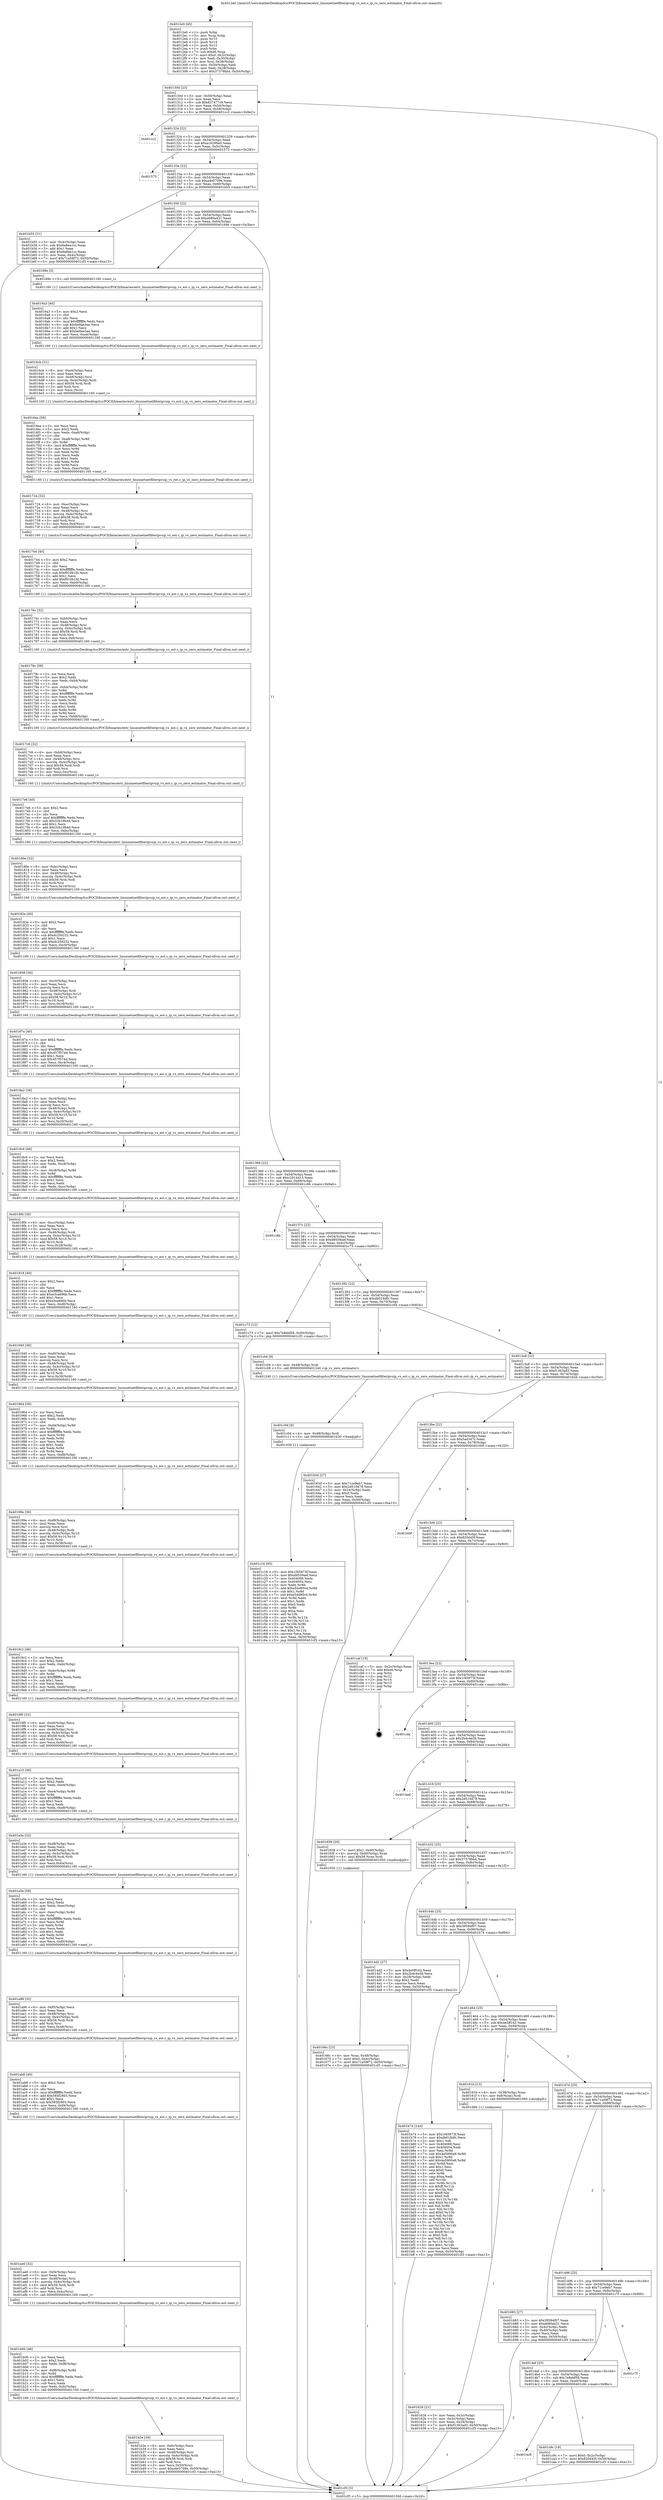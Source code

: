 digraph "0x4012e0" {
  label = "0x4012e0 (/mnt/c/Users/mathe/Desktop/tcc/POCII/binaries/extr_linuxnetnetfilteripvsip_vs_est.c_ip_vs_zero_estimator_Final-ollvm.out::main(0))"
  labelloc = "t"
  node[shape=record]

  Entry [label="",width=0.3,height=0.3,shape=circle,fillcolor=black,style=filled]
  "0x40130d" [label="{
     0x40130d [23]\l
     | [instrs]\l
     &nbsp;&nbsp;0x40130d \<+3\>: mov -0x50(%rbp),%eax\l
     &nbsp;&nbsp;0x401310 \<+2\>: mov %eax,%ecx\l
     &nbsp;&nbsp;0x401312 \<+6\>: sub $0x827477c9,%ecx\l
     &nbsp;&nbsp;0x401318 \<+3\>: mov %eax,-0x54(%rbp)\l
     &nbsp;&nbsp;0x40131b \<+3\>: mov %ecx,-0x58(%rbp)\l
     &nbsp;&nbsp;0x40131e \<+6\>: je 0000000000401cc2 \<main+0x9e2\>\l
  }"]
  "0x401cc2" [label="{
     0x401cc2\l
  }", style=dashed]
  "0x401324" [label="{
     0x401324 [22]\l
     | [instrs]\l
     &nbsp;&nbsp;0x401324 \<+5\>: jmp 0000000000401329 \<main+0x49\>\l
     &nbsp;&nbsp;0x401329 \<+3\>: mov -0x54(%rbp),%eax\l
     &nbsp;&nbsp;0x40132c \<+5\>: sub $0xa16299a0,%eax\l
     &nbsp;&nbsp;0x401331 \<+3\>: mov %eax,-0x5c(%rbp)\l
     &nbsp;&nbsp;0x401334 \<+6\>: je 0000000000401573 \<main+0x293\>\l
  }"]
  Exit [label="",width=0.3,height=0.3,shape=circle,fillcolor=black,style=filled,peripheries=2]
  "0x401573" [label="{
     0x401573\l
  }", style=dashed]
  "0x40133a" [label="{
     0x40133a [22]\l
     | [instrs]\l
     &nbsp;&nbsp;0x40133a \<+5\>: jmp 000000000040133f \<main+0x5f\>\l
     &nbsp;&nbsp;0x40133f \<+3\>: mov -0x54(%rbp),%eax\l
     &nbsp;&nbsp;0x401342 \<+5\>: sub $0xa4e5709e,%eax\l
     &nbsp;&nbsp;0x401347 \<+3\>: mov %eax,-0x60(%rbp)\l
     &nbsp;&nbsp;0x40134a \<+6\>: je 0000000000401b55 \<main+0x875\>\l
  }"]
  "0x4014c8" [label="{
     0x4014c8\l
  }", style=dashed]
  "0x401b55" [label="{
     0x401b55 [31]\l
     | [instrs]\l
     &nbsp;&nbsp;0x401b55 \<+3\>: mov -0x4c(%rbp),%eax\l
     &nbsp;&nbsp;0x401b58 \<+5\>: sub $0x6a8ea1cc,%eax\l
     &nbsp;&nbsp;0x401b5d \<+3\>: add $0x1,%eax\l
     &nbsp;&nbsp;0x401b60 \<+5\>: add $0x6a8ea1cc,%eax\l
     &nbsp;&nbsp;0x401b65 \<+3\>: mov %eax,-0x4c(%rbp)\l
     &nbsp;&nbsp;0x401b68 \<+7\>: movl $0x71a59f72,-0x50(%rbp)\l
     &nbsp;&nbsp;0x401b6f \<+5\>: jmp 0000000000401cf3 \<main+0xa13\>\l
  }"]
  "0x401350" [label="{
     0x401350 [22]\l
     | [instrs]\l
     &nbsp;&nbsp;0x401350 \<+5\>: jmp 0000000000401355 \<main+0x75\>\l
     &nbsp;&nbsp;0x401355 \<+3\>: mov -0x54(%rbp),%eax\l
     &nbsp;&nbsp;0x401358 \<+5\>: sub $0xa680a431,%eax\l
     &nbsp;&nbsp;0x40135d \<+3\>: mov %eax,-0x64(%rbp)\l
     &nbsp;&nbsp;0x401360 \<+6\>: je 000000000040169e \<main+0x3be\>\l
  }"]
  "0x401c9c" [label="{
     0x401c9c [19]\l
     | [instrs]\l
     &nbsp;&nbsp;0x401c9c \<+7\>: movl $0x0,-0x2c(%rbp)\l
     &nbsp;&nbsp;0x401ca3 \<+7\>: movl $0x820d45f,-0x50(%rbp)\l
     &nbsp;&nbsp;0x401caa \<+5\>: jmp 0000000000401cf3 \<main+0xa13\>\l
  }"]
  "0x40169e" [label="{
     0x40169e [5]\l
     | [instrs]\l
     &nbsp;&nbsp;0x40169e \<+5\>: call 0000000000401160 \<next_i\>\l
     | [calls]\l
     &nbsp;&nbsp;0x401160 \{1\} (/mnt/c/Users/mathe/Desktop/tcc/POCII/binaries/extr_linuxnetnetfilteripvsip_vs_est.c_ip_vs_zero_estimator_Final-ollvm.out::next_i)\l
  }"]
  "0x401366" [label="{
     0x401366 [22]\l
     | [instrs]\l
     &nbsp;&nbsp;0x401366 \<+5\>: jmp 000000000040136b \<main+0x8b\>\l
     &nbsp;&nbsp;0x40136b \<+3\>: mov -0x54(%rbp),%eax\l
     &nbsp;&nbsp;0x40136e \<+5\>: sub $0xc2014413,%eax\l
     &nbsp;&nbsp;0x401373 \<+3\>: mov %eax,-0x68(%rbp)\l
     &nbsp;&nbsp;0x401376 \<+6\>: je 0000000000401c8b \<main+0x9ab\>\l
  }"]
  "0x4014af" [label="{
     0x4014af [25]\l
     | [instrs]\l
     &nbsp;&nbsp;0x4014af \<+5\>: jmp 00000000004014b4 \<main+0x1d4\>\l
     &nbsp;&nbsp;0x4014b4 \<+3\>: mov -0x54(%rbp),%eax\l
     &nbsp;&nbsp;0x4014b7 \<+5\>: sub $0x7e8ebf58,%eax\l
     &nbsp;&nbsp;0x4014bc \<+6\>: mov %eax,-0xa0(%rbp)\l
     &nbsp;&nbsp;0x4014c2 \<+6\>: je 0000000000401c9c \<main+0x9bc\>\l
  }"]
  "0x401c8b" [label="{
     0x401c8b\l
  }", style=dashed]
  "0x40137c" [label="{
     0x40137c [22]\l
     | [instrs]\l
     &nbsp;&nbsp;0x40137c \<+5\>: jmp 0000000000401381 \<main+0xa1\>\l
     &nbsp;&nbsp;0x401381 \<+3\>: mov -0x54(%rbp),%eax\l
     &nbsp;&nbsp;0x401384 \<+5\>: sub $0xd9559aef,%eax\l
     &nbsp;&nbsp;0x401389 \<+3\>: mov %eax,-0x6c(%rbp)\l
     &nbsp;&nbsp;0x40138c \<+6\>: je 0000000000401c73 \<main+0x993\>\l
  }"]
  "0x401c7f" [label="{
     0x401c7f\l
  }", style=dashed]
  "0x401c73" [label="{
     0x401c73 [12]\l
     | [instrs]\l
     &nbsp;&nbsp;0x401c73 \<+7\>: movl $0x7e8ebf58,-0x50(%rbp)\l
     &nbsp;&nbsp;0x401c7a \<+5\>: jmp 0000000000401cf3 \<main+0xa13\>\l
  }"]
  "0x401392" [label="{
     0x401392 [22]\l
     | [instrs]\l
     &nbsp;&nbsp;0x401392 \<+5\>: jmp 0000000000401397 \<main+0xb7\>\l
     &nbsp;&nbsp;0x401397 \<+3\>: mov -0x54(%rbp),%eax\l
     &nbsp;&nbsp;0x40139a \<+5\>: sub $0xdb018dfc,%eax\l
     &nbsp;&nbsp;0x40139f \<+3\>: mov %eax,-0x70(%rbp)\l
     &nbsp;&nbsp;0x4013a2 \<+6\>: je 0000000000401c04 \<main+0x924\>\l
  }"]
  "0x401c16" [label="{
     0x401c16 [93]\l
     | [instrs]\l
     &nbsp;&nbsp;0x401c16 \<+5\>: mov $0x1f45973f,%eax\l
     &nbsp;&nbsp;0x401c1b \<+5\>: mov $0xd9559aef,%ecx\l
     &nbsp;&nbsp;0x401c20 \<+7\>: mov 0x404068,%edx\l
     &nbsp;&nbsp;0x401c27 \<+7\>: mov 0x404054,%esi\l
     &nbsp;&nbsp;0x401c2e \<+3\>: mov %edx,%r8d\l
     &nbsp;&nbsp;0x401c31 \<+7\>: add $0xe54d90cd,%r8d\l
     &nbsp;&nbsp;0x401c38 \<+4\>: sub $0x1,%r8d\l
     &nbsp;&nbsp;0x401c3c \<+7\>: sub $0xe54d90cd,%r8d\l
     &nbsp;&nbsp;0x401c43 \<+4\>: imul %r8d,%edx\l
     &nbsp;&nbsp;0x401c47 \<+3\>: and $0x1,%edx\l
     &nbsp;&nbsp;0x401c4a \<+3\>: cmp $0x0,%edx\l
     &nbsp;&nbsp;0x401c4d \<+4\>: sete %r9b\l
     &nbsp;&nbsp;0x401c51 \<+3\>: cmp $0xa,%esi\l
     &nbsp;&nbsp;0x401c54 \<+4\>: setl %r10b\l
     &nbsp;&nbsp;0x401c58 \<+3\>: mov %r9b,%r11b\l
     &nbsp;&nbsp;0x401c5b \<+3\>: and %r10b,%r11b\l
     &nbsp;&nbsp;0x401c5e \<+3\>: xor %r10b,%r9b\l
     &nbsp;&nbsp;0x401c61 \<+3\>: or %r9b,%r11b\l
     &nbsp;&nbsp;0x401c64 \<+4\>: test $0x1,%r11b\l
     &nbsp;&nbsp;0x401c68 \<+3\>: cmovne %ecx,%eax\l
     &nbsp;&nbsp;0x401c6b \<+3\>: mov %eax,-0x50(%rbp)\l
     &nbsp;&nbsp;0x401c6e \<+5\>: jmp 0000000000401cf3 \<main+0xa13\>\l
  }"]
  "0x401c04" [label="{
     0x401c04 [9]\l
     | [instrs]\l
     &nbsp;&nbsp;0x401c04 \<+4\>: mov -0x48(%rbp),%rdi\l
     &nbsp;&nbsp;0x401c08 \<+5\>: call 0000000000401240 \<ip_vs_zero_estimator\>\l
     | [calls]\l
     &nbsp;&nbsp;0x401240 \{1\} (/mnt/c/Users/mathe/Desktop/tcc/POCII/binaries/extr_linuxnetnetfilteripvsip_vs_est.c_ip_vs_zero_estimator_Final-ollvm.out::ip_vs_zero_estimator)\l
  }"]
  "0x4013a8" [label="{
     0x4013a8 [22]\l
     | [instrs]\l
     &nbsp;&nbsp;0x4013a8 \<+5\>: jmp 00000000004013ad \<main+0xcd\>\l
     &nbsp;&nbsp;0x4013ad \<+3\>: mov -0x54(%rbp),%eax\l
     &nbsp;&nbsp;0x4013b0 \<+5\>: sub $0xf1363ad3,%eax\l
     &nbsp;&nbsp;0x4013b5 \<+3\>: mov %eax,-0x74(%rbp)\l
     &nbsp;&nbsp;0x4013b8 \<+6\>: je 000000000040163d \<main+0x35d\>\l
  }"]
  "0x401c0d" [label="{
     0x401c0d [9]\l
     | [instrs]\l
     &nbsp;&nbsp;0x401c0d \<+4\>: mov -0x48(%rbp),%rdi\l
     &nbsp;&nbsp;0x401c11 \<+5\>: call 0000000000401030 \<free@plt\>\l
     | [calls]\l
     &nbsp;&nbsp;0x401030 \{1\} (unknown)\l
  }"]
  "0x40163d" [label="{
     0x40163d [27]\l
     | [instrs]\l
     &nbsp;&nbsp;0x40163d \<+5\>: mov $0x71ce9eb7,%eax\l
     &nbsp;&nbsp;0x401642 \<+5\>: mov $0x2d510d78,%ecx\l
     &nbsp;&nbsp;0x401647 \<+3\>: mov -0x24(%rbp),%edx\l
     &nbsp;&nbsp;0x40164a \<+3\>: cmp $0x0,%edx\l
     &nbsp;&nbsp;0x40164d \<+3\>: cmove %ecx,%eax\l
     &nbsp;&nbsp;0x401650 \<+3\>: mov %eax,-0x50(%rbp)\l
     &nbsp;&nbsp;0x401653 \<+5\>: jmp 0000000000401cf3 \<main+0xa13\>\l
  }"]
  "0x4013be" [label="{
     0x4013be [22]\l
     | [instrs]\l
     &nbsp;&nbsp;0x4013be \<+5\>: jmp 00000000004013c3 \<main+0xe3\>\l
     &nbsp;&nbsp;0x4013c3 \<+3\>: mov -0x54(%rbp),%eax\l
     &nbsp;&nbsp;0x4013c6 \<+5\>: sub $0x5ad347c,%eax\l
     &nbsp;&nbsp;0x4013cb \<+3\>: mov %eax,-0x78(%rbp)\l
     &nbsp;&nbsp;0x4013ce \<+6\>: je 000000000040160f \<main+0x32f\>\l
  }"]
  "0x401b2e" [label="{
     0x401b2e [39]\l
     | [instrs]\l
     &nbsp;&nbsp;0x401b2e \<+6\>: mov -0xfc(%rbp),%ecx\l
     &nbsp;&nbsp;0x401b34 \<+3\>: imul %eax,%ecx\l
     &nbsp;&nbsp;0x401b37 \<+4\>: mov -0x48(%rbp),%rsi\l
     &nbsp;&nbsp;0x401b3b \<+4\>: movslq -0x4c(%rbp),%rdi\l
     &nbsp;&nbsp;0x401b3f \<+4\>: imul $0x58,%rdi,%rdi\l
     &nbsp;&nbsp;0x401b43 \<+3\>: add %rdi,%rsi\l
     &nbsp;&nbsp;0x401b46 \<+3\>: mov %ecx,0x50(%rsi)\l
     &nbsp;&nbsp;0x401b49 \<+7\>: movl $0xa4e5709e,-0x50(%rbp)\l
     &nbsp;&nbsp;0x401b50 \<+5\>: jmp 0000000000401cf3 \<main+0xa13\>\l
  }"]
  "0x40160f" [label="{
     0x40160f\l
  }", style=dashed]
  "0x4013d4" [label="{
     0x4013d4 [22]\l
     | [instrs]\l
     &nbsp;&nbsp;0x4013d4 \<+5\>: jmp 00000000004013d9 \<main+0xf9\>\l
     &nbsp;&nbsp;0x4013d9 \<+3\>: mov -0x54(%rbp),%eax\l
     &nbsp;&nbsp;0x4013dc \<+5\>: sub $0x820d45f,%eax\l
     &nbsp;&nbsp;0x4013e1 \<+3\>: mov %eax,-0x7c(%rbp)\l
     &nbsp;&nbsp;0x4013e4 \<+6\>: je 0000000000401caf \<main+0x9cf\>\l
  }"]
  "0x401b00" [label="{
     0x401b00 [46]\l
     | [instrs]\l
     &nbsp;&nbsp;0x401b00 \<+2\>: xor %ecx,%ecx\l
     &nbsp;&nbsp;0x401b02 \<+5\>: mov $0x2,%edx\l
     &nbsp;&nbsp;0x401b07 \<+6\>: mov %edx,-0xf8(%rbp)\l
     &nbsp;&nbsp;0x401b0d \<+1\>: cltd\l
     &nbsp;&nbsp;0x401b0e \<+7\>: mov -0xf8(%rbp),%r8d\l
     &nbsp;&nbsp;0x401b15 \<+3\>: idiv %r8d\l
     &nbsp;&nbsp;0x401b18 \<+6\>: imul $0xfffffffe,%edx,%edx\l
     &nbsp;&nbsp;0x401b1e \<+3\>: sub $0x1,%ecx\l
     &nbsp;&nbsp;0x401b21 \<+2\>: sub %ecx,%edx\l
     &nbsp;&nbsp;0x401b23 \<+6\>: mov %edx,-0xfc(%rbp)\l
     &nbsp;&nbsp;0x401b29 \<+5\>: call 0000000000401160 \<next_i\>\l
     | [calls]\l
     &nbsp;&nbsp;0x401160 \{1\} (/mnt/c/Users/mathe/Desktop/tcc/POCII/binaries/extr_linuxnetnetfilteripvsip_vs_est.c_ip_vs_zero_estimator_Final-ollvm.out::next_i)\l
  }"]
  "0x401caf" [label="{
     0x401caf [19]\l
     | [instrs]\l
     &nbsp;&nbsp;0x401caf \<+3\>: mov -0x2c(%rbp),%eax\l
     &nbsp;&nbsp;0x401cb2 \<+7\>: add $0xe0,%rsp\l
     &nbsp;&nbsp;0x401cb9 \<+1\>: pop %rbx\l
     &nbsp;&nbsp;0x401cba \<+2\>: pop %r12\l
     &nbsp;&nbsp;0x401cbc \<+2\>: pop %r14\l
     &nbsp;&nbsp;0x401cbe \<+2\>: pop %r15\l
     &nbsp;&nbsp;0x401cc0 \<+1\>: pop %rbp\l
     &nbsp;&nbsp;0x401cc1 \<+1\>: ret\l
  }"]
  "0x4013ea" [label="{
     0x4013ea [22]\l
     | [instrs]\l
     &nbsp;&nbsp;0x4013ea \<+5\>: jmp 00000000004013ef \<main+0x10f\>\l
     &nbsp;&nbsp;0x4013ef \<+3\>: mov -0x54(%rbp),%eax\l
     &nbsp;&nbsp;0x4013f2 \<+5\>: sub $0x1f45973f,%eax\l
     &nbsp;&nbsp;0x4013f7 \<+3\>: mov %eax,-0x80(%rbp)\l
     &nbsp;&nbsp;0x4013fa \<+6\>: je 0000000000401cda \<main+0x9fa\>\l
  }"]
  "0x401ae0" [label="{
     0x401ae0 [32]\l
     | [instrs]\l
     &nbsp;&nbsp;0x401ae0 \<+6\>: mov -0xf4(%rbp),%ecx\l
     &nbsp;&nbsp;0x401ae6 \<+3\>: imul %eax,%ecx\l
     &nbsp;&nbsp;0x401ae9 \<+4\>: mov -0x48(%rbp),%rsi\l
     &nbsp;&nbsp;0x401aed \<+4\>: movslq -0x4c(%rbp),%rdi\l
     &nbsp;&nbsp;0x401af1 \<+4\>: imul $0x58,%rdi,%rdi\l
     &nbsp;&nbsp;0x401af5 \<+3\>: add %rdi,%rsi\l
     &nbsp;&nbsp;0x401af8 \<+3\>: mov %ecx,0x4c(%rsi)\l
     &nbsp;&nbsp;0x401afb \<+5\>: call 0000000000401160 \<next_i\>\l
     | [calls]\l
     &nbsp;&nbsp;0x401160 \{1\} (/mnt/c/Users/mathe/Desktop/tcc/POCII/binaries/extr_linuxnetnetfilteripvsip_vs_est.c_ip_vs_zero_estimator_Final-ollvm.out::next_i)\l
  }"]
  "0x401cda" [label="{
     0x401cda\l
  }", style=dashed]
  "0x401400" [label="{
     0x401400 [25]\l
     | [instrs]\l
     &nbsp;&nbsp;0x401400 \<+5\>: jmp 0000000000401405 \<main+0x125\>\l
     &nbsp;&nbsp;0x401405 \<+3\>: mov -0x54(%rbp),%eax\l
     &nbsp;&nbsp;0x401408 \<+5\>: sub $0x2b4c4e3b,%eax\l
     &nbsp;&nbsp;0x40140d \<+6\>: mov %eax,-0x84(%rbp)\l
     &nbsp;&nbsp;0x401413 \<+6\>: je 00000000004014ed \<main+0x20d\>\l
  }"]
  "0x401ab8" [label="{
     0x401ab8 [40]\l
     | [instrs]\l
     &nbsp;&nbsp;0x401ab8 \<+5\>: mov $0x2,%ecx\l
     &nbsp;&nbsp;0x401abd \<+1\>: cltd\l
     &nbsp;&nbsp;0x401abe \<+2\>: idiv %ecx\l
     &nbsp;&nbsp;0x401ac0 \<+6\>: imul $0xfffffffe,%edx,%ecx\l
     &nbsp;&nbsp;0x401ac6 \<+6\>: add $0x585f2803,%ecx\l
     &nbsp;&nbsp;0x401acc \<+3\>: add $0x1,%ecx\l
     &nbsp;&nbsp;0x401acf \<+6\>: sub $0x585f2803,%ecx\l
     &nbsp;&nbsp;0x401ad5 \<+6\>: mov %ecx,-0xf4(%rbp)\l
     &nbsp;&nbsp;0x401adb \<+5\>: call 0000000000401160 \<next_i\>\l
     | [calls]\l
     &nbsp;&nbsp;0x401160 \{1\} (/mnt/c/Users/mathe/Desktop/tcc/POCII/binaries/extr_linuxnetnetfilteripvsip_vs_est.c_ip_vs_zero_estimator_Final-ollvm.out::next_i)\l
  }"]
  "0x4014ed" [label="{
     0x4014ed\l
  }", style=dashed]
  "0x401419" [label="{
     0x401419 [25]\l
     | [instrs]\l
     &nbsp;&nbsp;0x401419 \<+5\>: jmp 000000000040141e \<main+0x13e\>\l
     &nbsp;&nbsp;0x40141e \<+3\>: mov -0x54(%rbp),%eax\l
     &nbsp;&nbsp;0x401421 \<+5\>: sub $0x2d510d78,%eax\l
     &nbsp;&nbsp;0x401426 \<+6\>: mov %eax,-0x88(%rbp)\l
     &nbsp;&nbsp;0x40142c \<+6\>: je 0000000000401658 \<main+0x378\>\l
  }"]
  "0x401a98" [label="{
     0x401a98 [32]\l
     | [instrs]\l
     &nbsp;&nbsp;0x401a98 \<+6\>: mov -0xf0(%rbp),%ecx\l
     &nbsp;&nbsp;0x401a9e \<+3\>: imul %eax,%ecx\l
     &nbsp;&nbsp;0x401aa1 \<+4\>: mov -0x48(%rbp),%rsi\l
     &nbsp;&nbsp;0x401aa5 \<+4\>: movslq -0x4c(%rbp),%rdi\l
     &nbsp;&nbsp;0x401aa9 \<+4\>: imul $0x58,%rdi,%rdi\l
     &nbsp;&nbsp;0x401aad \<+3\>: add %rdi,%rsi\l
     &nbsp;&nbsp;0x401ab0 \<+3\>: mov %ecx,0x48(%rsi)\l
     &nbsp;&nbsp;0x401ab3 \<+5\>: call 0000000000401160 \<next_i\>\l
     | [calls]\l
     &nbsp;&nbsp;0x401160 \{1\} (/mnt/c/Users/mathe/Desktop/tcc/POCII/binaries/extr_linuxnetnetfilteripvsip_vs_est.c_ip_vs_zero_estimator_Final-ollvm.out::next_i)\l
  }"]
  "0x401658" [label="{
     0x401658 [20]\l
     | [instrs]\l
     &nbsp;&nbsp;0x401658 \<+7\>: movl $0x1,-0x40(%rbp)\l
     &nbsp;&nbsp;0x40165f \<+4\>: movslq -0x40(%rbp),%rax\l
     &nbsp;&nbsp;0x401663 \<+4\>: imul $0x58,%rax,%rdi\l
     &nbsp;&nbsp;0x401667 \<+5\>: call 0000000000401050 \<malloc@plt\>\l
     | [calls]\l
     &nbsp;&nbsp;0x401050 \{1\} (unknown)\l
  }"]
  "0x401432" [label="{
     0x401432 [25]\l
     | [instrs]\l
     &nbsp;&nbsp;0x401432 \<+5\>: jmp 0000000000401437 \<main+0x157\>\l
     &nbsp;&nbsp;0x401437 \<+3\>: mov -0x54(%rbp),%eax\l
     &nbsp;&nbsp;0x40143a \<+5\>: sub $0x37379bb4,%eax\l
     &nbsp;&nbsp;0x40143f \<+6\>: mov %eax,-0x8c(%rbp)\l
     &nbsp;&nbsp;0x401445 \<+6\>: je 00000000004014d2 \<main+0x1f2\>\l
  }"]
  "0x401a5e" [label="{
     0x401a5e [58]\l
     | [instrs]\l
     &nbsp;&nbsp;0x401a5e \<+2\>: xor %ecx,%ecx\l
     &nbsp;&nbsp;0x401a60 \<+5\>: mov $0x2,%edx\l
     &nbsp;&nbsp;0x401a65 \<+6\>: mov %edx,-0xec(%rbp)\l
     &nbsp;&nbsp;0x401a6b \<+1\>: cltd\l
     &nbsp;&nbsp;0x401a6c \<+7\>: mov -0xec(%rbp),%r8d\l
     &nbsp;&nbsp;0x401a73 \<+3\>: idiv %r8d\l
     &nbsp;&nbsp;0x401a76 \<+6\>: imul $0xfffffffe,%edx,%edx\l
     &nbsp;&nbsp;0x401a7c \<+3\>: mov %ecx,%r9d\l
     &nbsp;&nbsp;0x401a7f \<+3\>: sub %edx,%r9d\l
     &nbsp;&nbsp;0x401a82 \<+2\>: mov %ecx,%edx\l
     &nbsp;&nbsp;0x401a84 \<+3\>: sub $0x1,%edx\l
     &nbsp;&nbsp;0x401a87 \<+3\>: add %edx,%r9d\l
     &nbsp;&nbsp;0x401a8a \<+3\>: sub %r9d,%ecx\l
     &nbsp;&nbsp;0x401a8d \<+6\>: mov %ecx,-0xf0(%rbp)\l
     &nbsp;&nbsp;0x401a93 \<+5\>: call 0000000000401160 \<next_i\>\l
     | [calls]\l
     &nbsp;&nbsp;0x401160 \{1\} (/mnt/c/Users/mathe/Desktop/tcc/POCII/binaries/extr_linuxnetnetfilteripvsip_vs_est.c_ip_vs_zero_estimator_Final-ollvm.out::next_i)\l
  }"]
  "0x4014d2" [label="{
     0x4014d2 [27]\l
     | [instrs]\l
     &nbsp;&nbsp;0x4014d2 \<+5\>: mov $0x4e5ff162,%eax\l
     &nbsp;&nbsp;0x4014d7 \<+5\>: mov $0x2b4c4e3b,%ecx\l
     &nbsp;&nbsp;0x4014dc \<+3\>: mov -0x28(%rbp),%edx\l
     &nbsp;&nbsp;0x4014df \<+3\>: cmp $0x2,%edx\l
     &nbsp;&nbsp;0x4014e2 \<+3\>: cmovne %ecx,%eax\l
     &nbsp;&nbsp;0x4014e5 \<+3\>: mov %eax,-0x50(%rbp)\l
     &nbsp;&nbsp;0x4014e8 \<+5\>: jmp 0000000000401cf3 \<main+0xa13\>\l
  }"]
  "0x40144b" [label="{
     0x40144b [25]\l
     | [instrs]\l
     &nbsp;&nbsp;0x40144b \<+5\>: jmp 0000000000401450 \<main+0x170\>\l
     &nbsp;&nbsp;0x401450 \<+3\>: mov -0x54(%rbp),%eax\l
     &nbsp;&nbsp;0x401453 \<+5\>: sub $0x39594f07,%eax\l
     &nbsp;&nbsp;0x401458 \<+6\>: mov %eax,-0x90(%rbp)\l
     &nbsp;&nbsp;0x40145e \<+6\>: je 0000000000401b74 \<main+0x894\>\l
  }"]
  "0x401cf3" [label="{
     0x401cf3 [5]\l
     | [instrs]\l
     &nbsp;&nbsp;0x401cf3 \<+5\>: jmp 000000000040130d \<main+0x2d\>\l
  }"]
  "0x4012e0" [label="{
     0x4012e0 [45]\l
     | [instrs]\l
     &nbsp;&nbsp;0x4012e0 \<+1\>: push %rbp\l
     &nbsp;&nbsp;0x4012e1 \<+3\>: mov %rsp,%rbp\l
     &nbsp;&nbsp;0x4012e4 \<+2\>: push %r15\l
     &nbsp;&nbsp;0x4012e6 \<+2\>: push %r14\l
     &nbsp;&nbsp;0x4012e8 \<+2\>: push %r12\l
     &nbsp;&nbsp;0x4012ea \<+1\>: push %rbx\l
     &nbsp;&nbsp;0x4012eb \<+7\>: sub $0xe0,%rsp\l
     &nbsp;&nbsp;0x4012f2 \<+7\>: movl $0x0,-0x2c(%rbp)\l
     &nbsp;&nbsp;0x4012f9 \<+3\>: mov %edi,-0x30(%rbp)\l
     &nbsp;&nbsp;0x4012fc \<+4\>: mov %rsi,-0x38(%rbp)\l
     &nbsp;&nbsp;0x401300 \<+3\>: mov -0x30(%rbp),%edi\l
     &nbsp;&nbsp;0x401303 \<+3\>: mov %edi,-0x28(%rbp)\l
     &nbsp;&nbsp;0x401306 \<+7\>: movl $0x37379bb4,-0x50(%rbp)\l
  }"]
  "0x401a3e" [label="{
     0x401a3e [32]\l
     | [instrs]\l
     &nbsp;&nbsp;0x401a3e \<+6\>: mov -0xe8(%rbp),%ecx\l
     &nbsp;&nbsp;0x401a44 \<+3\>: imul %eax,%ecx\l
     &nbsp;&nbsp;0x401a47 \<+4\>: mov -0x48(%rbp),%rsi\l
     &nbsp;&nbsp;0x401a4b \<+4\>: movslq -0x4c(%rbp),%rdi\l
     &nbsp;&nbsp;0x401a4f \<+4\>: imul $0x58,%rdi,%rdi\l
     &nbsp;&nbsp;0x401a53 \<+3\>: add %rdi,%rsi\l
     &nbsp;&nbsp;0x401a56 \<+3\>: mov %ecx,0x44(%rsi)\l
     &nbsp;&nbsp;0x401a59 \<+5\>: call 0000000000401160 \<next_i\>\l
     | [calls]\l
     &nbsp;&nbsp;0x401160 \{1\} (/mnt/c/Users/mathe/Desktop/tcc/POCII/binaries/extr_linuxnetnetfilteripvsip_vs_est.c_ip_vs_zero_estimator_Final-ollvm.out::next_i)\l
  }"]
  "0x401b74" [label="{
     0x401b74 [144]\l
     | [instrs]\l
     &nbsp;&nbsp;0x401b74 \<+5\>: mov $0x1f45973f,%eax\l
     &nbsp;&nbsp;0x401b79 \<+5\>: mov $0xdb018dfc,%ecx\l
     &nbsp;&nbsp;0x401b7e \<+2\>: mov $0x1,%dl\l
     &nbsp;&nbsp;0x401b80 \<+7\>: mov 0x404068,%esi\l
     &nbsp;&nbsp;0x401b87 \<+7\>: mov 0x404054,%edi\l
     &nbsp;&nbsp;0x401b8e \<+3\>: mov %esi,%r8d\l
     &nbsp;&nbsp;0x401b91 \<+7\>: sub $0x4a5900a9,%r8d\l
     &nbsp;&nbsp;0x401b98 \<+4\>: sub $0x1,%r8d\l
     &nbsp;&nbsp;0x401b9c \<+7\>: add $0x4a5900a9,%r8d\l
     &nbsp;&nbsp;0x401ba3 \<+4\>: imul %r8d,%esi\l
     &nbsp;&nbsp;0x401ba7 \<+3\>: and $0x1,%esi\l
     &nbsp;&nbsp;0x401baa \<+3\>: cmp $0x0,%esi\l
     &nbsp;&nbsp;0x401bad \<+4\>: sete %r9b\l
     &nbsp;&nbsp;0x401bb1 \<+3\>: cmp $0xa,%edi\l
     &nbsp;&nbsp;0x401bb4 \<+4\>: setl %r10b\l
     &nbsp;&nbsp;0x401bb8 \<+3\>: mov %r9b,%r11b\l
     &nbsp;&nbsp;0x401bbb \<+4\>: xor $0xff,%r11b\l
     &nbsp;&nbsp;0x401bbf \<+3\>: mov %r10b,%bl\l
     &nbsp;&nbsp;0x401bc2 \<+3\>: xor $0xff,%bl\l
     &nbsp;&nbsp;0x401bc5 \<+3\>: xor $0x0,%dl\l
     &nbsp;&nbsp;0x401bc8 \<+3\>: mov %r11b,%r14b\l
     &nbsp;&nbsp;0x401bcb \<+4\>: and $0x0,%r14b\l
     &nbsp;&nbsp;0x401bcf \<+3\>: and %dl,%r9b\l
     &nbsp;&nbsp;0x401bd2 \<+3\>: mov %bl,%r15b\l
     &nbsp;&nbsp;0x401bd5 \<+4\>: and $0x0,%r15b\l
     &nbsp;&nbsp;0x401bd9 \<+3\>: and %dl,%r10b\l
     &nbsp;&nbsp;0x401bdc \<+3\>: or %r9b,%r14b\l
     &nbsp;&nbsp;0x401bdf \<+3\>: or %r10b,%r15b\l
     &nbsp;&nbsp;0x401be2 \<+3\>: xor %r15b,%r14b\l
     &nbsp;&nbsp;0x401be5 \<+3\>: or %bl,%r11b\l
     &nbsp;&nbsp;0x401be8 \<+4\>: xor $0xff,%r11b\l
     &nbsp;&nbsp;0x401bec \<+3\>: or $0x0,%dl\l
     &nbsp;&nbsp;0x401bef \<+3\>: and %dl,%r11b\l
     &nbsp;&nbsp;0x401bf2 \<+3\>: or %r11b,%r14b\l
     &nbsp;&nbsp;0x401bf5 \<+4\>: test $0x1,%r14b\l
     &nbsp;&nbsp;0x401bf9 \<+3\>: cmovne %ecx,%eax\l
     &nbsp;&nbsp;0x401bfc \<+3\>: mov %eax,-0x50(%rbp)\l
     &nbsp;&nbsp;0x401bff \<+5\>: jmp 0000000000401cf3 \<main+0xa13\>\l
  }"]
  "0x401464" [label="{
     0x401464 [25]\l
     | [instrs]\l
     &nbsp;&nbsp;0x401464 \<+5\>: jmp 0000000000401469 \<main+0x189\>\l
     &nbsp;&nbsp;0x401469 \<+3\>: mov -0x54(%rbp),%eax\l
     &nbsp;&nbsp;0x40146c \<+5\>: sub $0x4e5ff162,%eax\l
     &nbsp;&nbsp;0x401471 \<+6\>: mov %eax,-0x94(%rbp)\l
     &nbsp;&nbsp;0x401477 \<+6\>: je 000000000040161b \<main+0x33b\>\l
  }"]
  "0x401a10" [label="{
     0x401a10 [46]\l
     | [instrs]\l
     &nbsp;&nbsp;0x401a10 \<+2\>: xor %ecx,%ecx\l
     &nbsp;&nbsp;0x401a12 \<+5\>: mov $0x2,%edx\l
     &nbsp;&nbsp;0x401a17 \<+6\>: mov %edx,-0xe4(%rbp)\l
     &nbsp;&nbsp;0x401a1d \<+1\>: cltd\l
     &nbsp;&nbsp;0x401a1e \<+7\>: mov -0xe4(%rbp),%r8d\l
     &nbsp;&nbsp;0x401a25 \<+3\>: idiv %r8d\l
     &nbsp;&nbsp;0x401a28 \<+6\>: imul $0xfffffffe,%edx,%edx\l
     &nbsp;&nbsp;0x401a2e \<+3\>: sub $0x1,%ecx\l
     &nbsp;&nbsp;0x401a31 \<+2\>: sub %ecx,%edx\l
     &nbsp;&nbsp;0x401a33 \<+6\>: mov %edx,-0xe8(%rbp)\l
     &nbsp;&nbsp;0x401a39 \<+5\>: call 0000000000401160 \<next_i\>\l
     | [calls]\l
     &nbsp;&nbsp;0x401160 \{1\} (/mnt/c/Users/mathe/Desktop/tcc/POCII/binaries/extr_linuxnetnetfilteripvsip_vs_est.c_ip_vs_zero_estimator_Final-ollvm.out::next_i)\l
  }"]
  "0x40161b" [label="{
     0x40161b [13]\l
     | [instrs]\l
     &nbsp;&nbsp;0x40161b \<+4\>: mov -0x38(%rbp),%rax\l
     &nbsp;&nbsp;0x40161f \<+4\>: mov 0x8(%rax),%rdi\l
     &nbsp;&nbsp;0x401623 \<+5\>: call 0000000000401060 \<atoi@plt\>\l
     | [calls]\l
     &nbsp;&nbsp;0x401060 \{1\} (unknown)\l
  }"]
  "0x40147d" [label="{
     0x40147d [25]\l
     | [instrs]\l
     &nbsp;&nbsp;0x40147d \<+5\>: jmp 0000000000401482 \<main+0x1a2\>\l
     &nbsp;&nbsp;0x401482 \<+3\>: mov -0x54(%rbp),%eax\l
     &nbsp;&nbsp;0x401485 \<+5\>: sub $0x71a59f72,%eax\l
     &nbsp;&nbsp;0x40148a \<+6\>: mov %eax,-0x98(%rbp)\l
     &nbsp;&nbsp;0x401490 \<+6\>: je 0000000000401683 \<main+0x3a3\>\l
  }"]
  "0x401628" [label="{
     0x401628 [21]\l
     | [instrs]\l
     &nbsp;&nbsp;0x401628 \<+3\>: mov %eax,-0x3c(%rbp)\l
     &nbsp;&nbsp;0x40162b \<+3\>: mov -0x3c(%rbp),%eax\l
     &nbsp;&nbsp;0x40162e \<+3\>: mov %eax,-0x24(%rbp)\l
     &nbsp;&nbsp;0x401631 \<+7\>: movl $0xf1363ad3,-0x50(%rbp)\l
     &nbsp;&nbsp;0x401638 \<+5\>: jmp 0000000000401cf3 \<main+0xa13\>\l
  }"]
  "0x40166c" [label="{
     0x40166c [23]\l
     | [instrs]\l
     &nbsp;&nbsp;0x40166c \<+4\>: mov %rax,-0x48(%rbp)\l
     &nbsp;&nbsp;0x401670 \<+7\>: movl $0x0,-0x4c(%rbp)\l
     &nbsp;&nbsp;0x401677 \<+7\>: movl $0x71a59f72,-0x50(%rbp)\l
     &nbsp;&nbsp;0x40167e \<+5\>: jmp 0000000000401cf3 \<main+0xa13\>\l
  }"]
  "0x4019f0" [label="{
     0x4019f0 [32]\l
     | [instrs]\l
     &nbsp;&nbsp;0x4019f0 \<+6\>: mov -0xe0(%rbp),%ecx\l
     &nbsp;&nbsp;0x4019f6 \<+3\>: imul %eax,%ecx\l
     &nbsp;&nbsp;0x4019f9 \<+4\>: mov -0x48(%rbp),%rsi\l
     &nbsp;&nbsp;0x4019fd \<+4\>: movslq -0x4c(%rbp),%rdi\l
     &nbsp;&nbsp;0x401a01 \<+4\>: imul $0x58,%rdi,%rdi\l
     &nbsp;&nbsp;0x401a05 \<+3\>: add %rdi,%rsi\l
     &nbsp;&nbsp;0x401a08 \<+3\>: mov %ecx,0x40(%rsi)\l
     &nbsp;&nbsp;0x401a0b \<+5\>: call 0000000000401160 \<next_i\>\l
     | [calls]\l
     &nbsp;&nbsp;0x401160 \{1\} (/mnt/c/Users/mathe/Desktop/tcc/POCII/binaries/extr_linuxnetnetfilteripvsip_vs_est.c_ip_vs_zero_estimator_Final-ollvm.out::next_i)\l
  }"]
  "0x401683" [label="{
     0x401683 [27]\l
     | [instrs]\l
     &nbsp;&nbsp;0x401683 \<+5\>: mov $0x39594f07,%eax\l
     &nbsp;&nbsp;0x401688 \<+5\>: mov $0xa680a431,%ecx\l
     &nbsp;&nbsp;0x40168d \<+3\>: mov -0x4c(%rbp),%edx\l
     &nbsp;&nbsp;0x401690 \<+3\>: cmp -0x40(%rbp),%edx\l
     &nbsp;&nbsp;0x401693 \<+3\>: cmovl %ecx,%eax\l
     &nbsp;&nbsp;0x401696 \<+3\>: mov %eax,-0x50(%rbp)\l
     &nbsp;&nbsp;0x401699 \<+5\>: jmp 0000000000401cf3 \<main+0xa13\>\l
  }"]
  "0x401496" [label="{
     0x401496 [25]\l
     | [instrs]\l
     &nbsp;&nbsp;0x401496 \<+5\>: jmp 000000000040149b \<main+0x1bb\>\l
     &nbsp;&nbsp;0x40149b \<+3\>: mov -0x54(%rbp),%eax\l
     &nbsp;&nbsp;0x40149e \<+5\>: sub $0x71ce9eb7,%eax\l
     &nbsp;&nbsp;0x4014a3 \<+6\>: mov %eax,-0x9c(%rbp)\l
     &nbsp;&nbsp;0x4014a9 \<+6\>: je 0000000000401c7f \<main+0x99f\>\l
  }"]
  "0x4016a3" [label="{
     0x4016a3 [40]\l
     | [instrs]\l
     &nbsp;&nbsp;0x4016a3 \<+5\>: mov $0x2,%ecx\l
     &nbsp;&nbsp;0x4016a8 \<+1\>: cltd\l
     &nbsp;&nbsp;0x4016a9 \<+2\>: idiv %ecx\l
     &nbsp;&nbsp;0x4016ab \<+6\>: imul $0xfffffffe,%edx,%ecx\l
     &nbsp;&nbsp;0x4016b1 \<+6\>: sub $0xbe9ae3ae,%ecx\l
     &nbsp;&nbsp;0x4016b7 \<+3\>: add $0x1,%ecx\l
     &nbsp;&nbsp;0x4016ba \<+6\>: add $0xbe9ae3ae,%ecx\l
     &nbsp;&nbsp;0x4016c0 \<+6\>: mov %ecx,-0xa4(%rbp)\l
     &nbsp;&nbsp;0x4016c6 \<+5\>: call 0000000000401160 \<next_i\>\l
     | [calls]\l
     &nbsp;&nbsp;0x401160 \{1\} (/mnt/c/Users/mathe/Desktop/tcc/POCII/binaries/extr_linuxnetnetfilteripvsip_vs_est.c_ip_vs_zero_estimator_Final-ollvm.out::next_i)\l
  }"]
  "0x4016cb" [label="{
     0x4016cb [31]\l
     | [instrs]\l
     &nbsp;&nbsp;0x4016cb \<+6\>: mov -0xa4(%rbp),%ecx\l
     &nbsp;&nbsp;0x4016d1 \<+3\>: imul %eax,%ecx\l
     &nbsp;&nbsp;0x4016d4 \<+4\>: mov -0x48(%rbp),%rsi\l
     &nbsp;&nbsp;0x4016d8 \<+4\>: movslq -0x4c(%rbp),%rdi\l
     &nbsp;&nbsp;0x4016dc \<+4\>: imul $0x58,%rdi,%rdi\l
     &nbsp;&nbsp;0x4016e0 \<+3\>: add %rdi,%rsi\l
     &nbsp;&nbsp;0x4016e3 \<+2\>: mov %ecx,(%rsi)\l
     &nbsp;&nbsp;0x4016e5 \<+5\>: call 0000000000401160 \<next_i\>\l
     | [calls]\l
     &nbsp;&nbsp;0x401160 \{1\} (/mnt/c/Users/mathe/Desktop/tcc/POCII/binaries/extr_linuxnetnetfilteripvsip_vs_est.c_ip_vs_zero_estimator_Final-ollvm.out::next_i)\l
  }"]
  "0x4016ea" [label="{
     0x4016ea [58]\l
     | [instrs]\l
     &nbsp;&nbsp;0x4016ea \<+2\>: xor %ecx,%ecx\l
     &nbsp;&nbsp;0x4016ec \<+5\>: mov $0x2,%edx\l
     &nbsp;&nbsp;0x4016f1 \<+6\>: mov %edx,-0xa8(%rbp)\l
     &nbsp;&nbsp;0x4016f7 \<+1\>: cltd\l
     &nbsp;&nbsp;0x4016f8 \<+7\>: mov -0xa8(%rbp),%r8d\l
     &nbsp;&nbsp;0x4016ff \<+3\>: idiv %r8d\l
     &nbsp;&nbsp;0x401702 \<+6\>: imul $0xfffffffe,%edx,%edx\l
     &nbsp;&nbsp;0x401708 \<+3\>: mov %ecx,%r9d\l
     &nbsp;&nbsp;0x40170b \<+3\>: sub %edx,%r9d\l
     &nbsp;&nbsp;0x40170e \<+2\>: mov %ecx,%edx\l
     &nbsp;&nbsp;0x401710 \<+3\>: sub $0x1,%edx\l
     &nbsp;&nbsp;0x401713 \<+3\>: add %edx,%r9d\l
     &nbsp;&nbsp;0x401716 \<+3\>: sub %r9d,%ecx\l
     &nbsp;&nbsp;0x401719 \<+6\>: mov %ecx,-0xac(%rbp)\l
     &nbsp;&nbsp;0x40171f \<+5\>: call 0000000000401160 \<next_i\>\l
     | [calls]\l
     &nbsp;&nbsp;0x401160 \{1\} (/mnt/c/Users/mathe/Desktop/tcc/POCII/binaries/extr_linuxnetnetfilteripvsip_vs_est.c_ip_vs_zero_estimator_Final-ollvm.out::next_i)\l
  }"]
  "0x401724" [label="{
     0x401724 [32]\l
     | [instrs]\l
     &nbsp;&nbsp;0x401724 \<+6\>: mov -0xac(%rbp),%ecx\l
     &nbsp;&nbsp;0x40172a \<+3\>: imul %eax,%ecx\l
     &nbsp;&nbsp;0x40172d \<+4\>: mov -0x48(%rbp),%rsi\l
     &nbsp;&nbsp;0x401731 \<+4\>: movslq -0x4c(%rbp),%rdi\l
     &nbsp;&nbsp;0x401735 \<+4\>: imul $0x58,%rdi,%rdi\l
     &nbsp;&nbsp;0x401739 \<+3\>: add %rdi,%rsi\l
     &nbsp;&nbsp;0x40173c \<+3\>: mov %ecx,0x4(%rsi)\l
     &nbsp;&nbsp;0x40173f \<+5\>: call 0000000000401160 \<next_i\>\l
     | [calls]\l
     &nbsp;&nbsp;0x401160 \{1\} (/mnt/c/Users/mathe/Desktop/tcc/POCII/binaries/extr_linuxnetnetfilteripvsip_vs_est.c_ip_vs_zero_estimator_Final-ollvm.out::next_i)\l
  }"]
  "0x401744" [label="{
     0x401744 [40]\l
     | [instrs]\l
     &nbsp;&nbsp;0x401744 \<+5\>: mov $0x2,%ecx\l
     &nbsp;&nbsp;0x401749 \<+1\>: cltd\l
     &nbsp;&nbsp;0x40174a \<+2\>: idiv %ecx\l
     &nbsp;&nbsp;0x40174c \<+6\>: imul $0xfffffffe,%edx,%ecx\l
     &nbsp;&nbsp;0x401752 \<+6\>: sub $0xf910b1fd,%ecx\l
     &nbsp;&nbsp;0x401758 \<+3\>: add $0x1,%ecx\l
     &nbsp;&nbsp;0x40175b \<+6\>: add $0xf910b1fd,%ecx\l
     &nbsp;&nbsp;0x401761 \<+6\>: mov %ecx,-0xb0(%rbp)\l
     &nbsp;&nbsp;0x401767 \<+5\>: call 0000000000401160 \<next_i\>\l
     | [calls]\l
     &nbsp;&nbsp;0x401160 \{1\} (/mnt/c/Users/mathe/Desktop/tcc/POCII/binaries/extr_linuxnetnetfilteripvsip_vs_est.c_ip_vs_zero_estimator_Final-ollvm.out::next_i)\l
  }"]
  "0x40176c" [label="{
     0x40176c [32]\l
     | [instrs]\l
     &nbsp;&nbsp;0x40176c \<+6\>: mov -0xb0(%rbp),%ecx\l
     &nbsp;&nbsp;0x401772 \<+3\>: imul %eax,%ecx\l
     &nbsp;&nbsp;0x401775 \<+4\>: mov -0x48(%rbp),%rsi\l
     &nbsp;&nbsp;0x401779 \<+4\>: movslq -0x4c(%rbp),%rdi\l
     &nbsp;&nbsp;0x40177d \<+4\>: imul $0x58,%rdi,%rdi\l
     &nbsp;&nbsp;0x401781 \<+3\>: add %rdi,%rsi\l
     &nbsp;&nbsp;0x401784 \<+3\>: mov %ecx,0x8(%rsi)\l
     &nbsp;&nbsp;0x401787 \<+5\>: call 0000000000401160 \<next_i\>\l
     | [calls]\l
     &nbsp;&nbsp;0x401160 \{1\} (/mnt/c/Users/mathe/Desktop/tcc/POCII/binaries/extr_linuxnetnetfilteripvsip_vs_est.c_ip_vs_zero_estimator_Final-ollvm.out::next_i)\l
  }"]
  "0x40178c" [label="{
     0x40178c [58]\l
     | [instrs]\l
     &nbsp;&nbsp;0x40178c \<+2\>: xor %ecx,%ecx\l
     &nbsp;&nbsp;0x40178e \<+5\>: mov $0x2,%edx\l
     &nbsp;&nbsp;0x401793 \<+6\>: mov %edx,-0xb4(%rbp)\l
     &nbsp;&nbsp;0x401799 \<+1\>: cltd\l
     &nbsp;&nbsp;0x40179a \<+7\>: mov -0xb4(%rbp),%r8d\l
     &nbsp;&nbsp;0x4017a1 \<+3\>: idiv %r8d\l
     &nbsp;&nbsp;0x4017a4 \<+6\>: imul $0xfffffffe,%edx,%edx\l
     &nbsp;&nbsp;0x4017aa \<+3\>: mov %ecx,%r9d\l
     &nbsp;&nbsp;0x4017ad \<+3\>: sub %edx,%r9d\l
     &nbsp;&nbsp;0x4017b0 \<+2\>: mov %ecx,%edx\l
     &nbsp;&nbsp;0x4017b2 \<+3\>: sub $0x1,%edx\l
     &nbsp;&nbsp;0x4017b5 \<+3\>: add %edx,%r9d\l
     &nbsp;&nbsp;0x4017b8 \<+3\>: sub %r9d,%ecx\l
     &nbsp;&nbsp;0x4017bb \<+6\>: mov %ecx,-0xb8(%rbp)\l
     &nbsp;&nbsp;0x4017c1 \<+5\>: call 0000000000401160 \<next_i\>\l
     | [calls]\l
     &nbsp;&nbsp;0x401160 \{1\} (/mnt/c/Users/mathe/Desktop/tcc/POCII/binaries/extr_linuxnetnetfilteripvsip_vs_est.c_ip_vs_zero_estimator_Final-ollvm.out::next_i)\l
  }"]
  "0x4017c6" [label="{
     0x4017c6 [32]\l
     | [instrs]\l
     &nbsp;&nbsp;0x4017c6 \<+6\>: mov -0xb8(%rbp),%ecx\l
     &nbsp;&nbsp;0x4017cc \<+3\>: imul %eax,%ecx\l
     &nbsp;&nbsp;0x4017cf \<+4\>: mov -0x48(%rbp),%rsi\l
     &nbsp;&nbsp;0x4017d3 \<+4\>: movslq -0x4c(%rbp),%rdi\l
     &nbsp;&nbsp;0x4017d7 \<+4\>: imul $0x58,%rdi,%rdi\l
     &nbsp;&nbsp;0x4017db \<+3\>: add %rdi,%rsi\l
     &nbsp;&nbsp;0x4017de \<+3\>: mov %ecx,0xc(%rsi)\l
     &nbsp;&nbsp;0x4017e1 \<+5\>: call 0000000000401160 \<next_i\>\l
     | [calls]\l
     &nbsp;&nbsp;0x401160 \{1\} (/mnt/c/Users/mathe/Desktop/tcc/POCII/binaries/extr_linuxnetnetfilteripvsip_vs_est.c_ip_vs_zero_estimator_Final-ollvm.out::next_i)\l
  }"]
  "0x4017e6" [label="{
     0x4017e6 [40]\l
     | [instrs]\l
     &nbsp;&nbsp;0x4017e6 \<+5\>: mov $0x2,%ecx\l
     &nbsp;&nbsp;0x4017eb \<+1\>: cltd\l
     &nbsp;&nbsp;0x4017ec \<+2\>: idiv %ecx\l
     &nbsp;&nbsp;0x4017ee \<+6\>: imul $0xfffffffe,%edx,%ecx\l
     &nbsp;&nbsp;0x4017f4 \<+6\>: sub $0x32b19b4d,%ecx\l
     &nbsp;&nbsp;0x4017fa \<+3\>: add $0x1,%ecx\l
     &nbsp;&nbsp;0x4017fd \<+6\>: add $0x32b19b4d,%ecx\l
     &nbsp;&nbsp;0x401803 \<+6\>: mov %ecx,-0xbc(%rbp)\l
     &nbsp;&nbsp;0x401809 \<+5\>: call 0000000000401160 \<next_i\>\l
     | [calls]\l
     &nbsp;&nbsp;0x401160 \{1\} (/mnt/c/Users/mathe/Desktop/tcc/POCII/binaries/extr_linuxnetnetfilteripvsip_vs_est.c_ip_vs_zero_estimator_Final-ollvm.out::next_i)\l
  }"]
  "0x40180e" [label="{
     0x40180e [32]\l
     | [instrs]\l
     &nbsp;&nbsp;0x40180e \<+6\>: mov -0xbc(%rbp),%ecx\l
     &nbsp;&nbsp;0x401814 \<+3\>: imul %eax,%ecx\l
     &nbsp;&nbsp;0x401817 \<+4\>: mov -0x48(%rbp),%rsi\l
     &nbsp;&nbsp;0x40181b \<+4\>: movslq -0x4c(%rbp),%rdi\l
     &nbsp;&nbsp;0x40181f \<+4\>: imul $0x58,%rdi,%rdi\l
     &nbsp;&nbsp;0x401823 \<+3\>: add %rdi,%rsi\l
     &nbsp;&nbsp;0x401826 \<+3\>: mov %ecx,0x10(%rsi)\l
     &nbsp;&nbsp;0x401829 \<+5\>: call 0000000000401160 \<next_i\>\l
     | [calls]\l
     &nbsp;&nbsp;0x401160 \{1\} (/mnt/c/Users/mathe/Desktop/tcc/POCII/binaries/extr_linuxnetnetfilteripvsip_vs_est.c_ip_vs_zero_estimator_Final-ollvm.out::next_i)\l
  }"]
  "0x40182e" [label="{
     0x40182e [40]\l
     | [instrs]\l
     &nbsp;&nbsp;0x40182e \<+5\>: mov $0x2,%ecx\l
     &nbsp;&nbsp;0x401833 \<+1\>: cltd\l
     &nbsp;&nbsp;0x401834 \<+2\>: idiv %ecx\l
     &nbsp;&nbsp;0x401836 \<+6\>: imul $0xfffffffe,%edx,%ecx\l
     &nbsp;&nbsp;0x40183c \<+6\>: sub $0xdc25d232,%ecx\l
     &nbsp;&nbsp;0x401842 \<+3\>: add $0x1,%ecx\l
     &nbsp;&nbsp;0x401845 \<+6\>: add $0xdc25d232,%ecx\l
     &nbsp;&nbsp;0x40184b \<+6\>: mov %ecx,-0xc0(%rbp)\l
     &nbsp;&nbsp;0x401851 \<+5\>: call 0000000000401160 \<next_i\>\l
     | [calls]\l
     &nbsp;&nbsp;0x401160 \{1\} (/mnt/c/Users/mathe/Desktop/tcc/POCII/binaries/extr_linuxnetnetfilteripvsip_vs_est.c_ip_vs_zero_estimator_Final-ollvm.out::next_i)\l
  }"]
  "0x401856" [label="{
     0x401856 [36]\l
     | [instrs]\l
     &nbsp;&nbsp;0x401856 \<+6\>: mov -0xc0(%rbp),%ecx\l
     &nbsp;&nbsp;0x40185c \<+3\>: imul %eax,%ecx\l
     &nbsp;&nbsp;0x40185f \<+3\>: movslq %ecx,%rsi\l
     &nbsp;&nbsp;0x401862 \<+4\>: mov -0x48(%rbp),%rdi\l
     &nbsp;&nbsp;0x401866 \<+4\>: movslq -0x4c(%rbp),%r10\l
     &nbsp;&nbsp;0x40186a \<+4\>: imul $0x58,%r10,%r10\l
     &nbsp;&nbsp;0x40186e \<+3\>: add %r10,%rdi\l
     &nbsp;&nbsp;0x401871 \<+4\>: mov %rsi,0x18(%rdi)\l
     &nbsp;&nbsp;0x401875 \<+5\>: call 0000000000401160 \<next_i\>\l
     | [calls]\l
     &nbsp;&nbsp;0x401160 \{1\} (/mnt/c/Users/mathe/Desktop/tcc/POCII/binaries/extr_linuxnetnetfilteripvsip_vs_est.c_ip_vs_zero_estimator_Final-ollvm.out::next_i)\l
  }"]
  "0x40187a" [label="{
     0x40187a [40]\l
     | [instrs]\l
     &nbsp;&nbsp;0x40187a \<+5\>: mov $0x2,%ecx\l
     &nbsp;&nbsp;0x40187f \<+1\>: cltd\l
     &nbsp;&nbsp;0x401880 \<+2\>: idiv %ecx\l
     &nbsp;&nbsp;0x401882 \<+6\>: imul $0xfffffffe,%edx,%ecx\l
     &nbsp;&nbsp;0x401888 \<+6\>: add $0x457f574d,%ecx\l
     &nbsp;&nbsp;0x40188e \<+3\>: add $0x1,%ecx\l
     &nbsp;&nbsp;0x401891 \<+6\>: sub $0x457f574d,%ecx\l
     &nbsp;&nbsp;0x401897 \<+6\>: mov %ecx,-0xc4(%rbp)\l
     &nbsp;&nbsp;0x40189d \<+5\>: call 0000000000401160 \<next_i\>\l
     | [calls]\l
     &nbsp;&nbsp;0x401160 \{1\} (/mnt/c/Users/mathe/Desktop/tcc/POCII/binaries/extr_linuxnetnetfilteripvsip_vs_est.c_ip_vs_zero_estimator_Final-ollvm.out::next_i)\l
  }"]
  "0x4018a2" [label="{
     0x4018a2 [36]\l
     | [instrs]\l
     &nbsp;&nbsp;0x4018a2 \<+6\>: mov -0xc4(%rbp),%ecx\l
     &nbsp;&nbsp;0x4018a8 \<+3\>: imul %eax,%ecx\l
     &nbsp;&nbsp;0x4018ab \<+3\>: movslq %ecx,%rsi\l
     &nbsp;&nbsp;0x4018ae \<+4\>: mov -0x48(%rbp),%rdi\l
     &nbsp;&nbsp;0x4018b2 \<+4\>: movslq -0x4c(%rbp),%r10\l
     &nbsp;&nbsp;0x4018b6 \<+4\>: imul $0x58,%r10,%r10\l
     &nbsp;&nbsp;0x4018ba \<+3\>: add %r10,%rdi\l
     &nbsp;&nbsp;0x4018bd \<+4\>: mov %rsi,0x20(%rdi)\l
     &nbsp;&nbsp;0x4018c1 \<+5\>: call 0000000000401160 \<next_i\>\l
     | [calls]\l
     &nbsp;&nbsp;0x401160 \{1\} (/mnt/c/Users/mathe/Desktop/tcc/POCII/binaries/extr_linuxnetnetfilteripvsip_vs_est.c_ip_vs_zero_estimator_Final-ollvm.out::next_i)\l
  }"]
  "0x4018c6" [label="{
     0x4018c6 [46]\l
     | [instrs]\l
     &nbsp;&nbsp;0x4018c6 \<+2\>: xor %ecx,%ecx\l
     &nbsp;&nbsp;0x4018c8 \<+5\>: mov $0x2,%edx\l
     &nbsp;&nbsp;0x4018cd \<+6\>: mov %edx,-0xc8(%rbp)\l
     &nbsp;&nbsp;0x4018d3 \<+1\>: cltd\l
     &nbsp;&nbsp;0x4018d4 \<+7\>: mov -0xc8(%rbp),%r8d\l
     &nbsp;&nbsp;0x4018db \<+3\>: idiv %r8d\l
     &nbsp;&nbsp;0x4018de \<+6\>: imul $0xfffffffe,%edx,%edx\l
     &nbsp;&nbsp;0x4018e4 \<+3\>: sub $0x1,%ecx\l
     &nbsp;&nbsp;0x4018e7 \<+2\>: sub %ecx,%edx\l
     &nbsp;&nbsp;0x4018e9 \<+6\>: mov %edx,-0xcc(%rbp)\l
     &nbsp;&nbsp;0x4018ef \<+5\>: call 0000000000401160 \<next_i\>\l
     | [calls]\l
     &nbsp;&nbsp;0x401160 \{1\} (/mnt/c/Users/mathe/Desktop/tcc/POCII/binaries/extr_linuxnetnetfilteripvsip_vs_est.c_ip_vs_zero_estimator_Final-ollvm.out::next_i)\l
  }"]
  "0x4018f4" [label="{
     0x4018f4 [36]\l
     | [instrs]\l
     &nbsp;&nbsp;0x4018f4 \<+6\>: mov -0xcc(%rbp),%ecx\l
     &nbsp;&nbsp;0x4018fa \<+3\>: imul %eax,%ecx\l
     &nbsp;&nbsp;0x4018fd \<+3\>: movslq %ecx,%rsi\l
     &nbsp;&nbsp;0x401900 \<+4\>: mov -0x48(%rbp),%rdi\l
     &nbsp;&nbsp;0x401904 \<+4\>: movslq -0x4c(%rbp),%r10\l
     &nbsp;&nbsp;0x401908 \<+4\>: imul $0x58,%r10,%r10\l
     &nbsp;&nbsp;0x40190c \<+3\>: add %r10,%rdi\l
     &nbsp;&nbsp;0x40190f \<+4\>: mov %rsi,0x28(%rdi)\l
     &nbsp;&nbsp;0x401913 \<+5\>: call 0000000000401160 \<next_i\>\l
     | [calls]\l
     &nbsp;&nbsp;0x401160 \{1\} (/mnt/c/Users/mathe/Desktop/tcc/POCII/binaries/extr_linuxnetnetfilteripvsip_vs_est.c_ip_vs_zero_estimator_Final-ollvm.out::next_i)\l
  }"]
  "0x401918" [label="{
     0x401918 [40]\l
     | [instrs]\l
     &nbsp;&nbsp;0x401918 \<+5\>: mov $0x2,%ecx\l
     &nbsp;&nbsp;0x40191d \<+1\>: cltd\l
     &nbsp;&nbsp;0x40191e \<+2\>: idiv %ecx\l
     &nbsp;&nbsp;0x401920 \<+6\>: imul $0xfffffffe,%edx,%ecx\l
     &nbsp;&nbsp;0x401926 \<+6\>: add $0xe3ca696b,%ecx\l
     &nbsp;&nbsp;0x40192c \<+3\>: add $0x1,%ecx\l
     &nbsp;&nbsp;0x40192f \<+6\>: sub $0xe3ca696b,%ecx\l
     &nbsp;&nbsp;0x401935 \<+6\>: mov %ecx,-0xd0(%rbp)\l
     &nbsp;&nbsp;0x40193b \<+5\>: call 0000000000401160 \<next_i\>\l
     | [calls]\l
     &nbsp;&nbsp;0x401160 \{1\} (/mnt/c/Users/mathe/Desktop/tcc/POCII/binaries/extr_linuxnetnetfilteripvsip_vs_est.c_ip_vs_zero_estimator_Final-ollvm.out::next_i)\l
  }"]
  "0x401940" [label="{
     0x401940 [36]\l
     | [instrs]\l
     &nbsp;&nbsp;0x401940 \<+6\>: mov -0xd0(%rbp),%ecx\l
     &nbsp;&nbsp;0x401946 \<+3\>: imul %eax,%ecx\l
     &nbsp;&nbsp;0x401949 \<+3\>: movslq %ecx,%rsi\l
     &nbsp;&nbsp;0x40194c \<+4\>: mov -0x48(%rbp),%rdi\l
     &nbsp;&nbsp;0x401950 \<+4\>: movslq -0x4c(%rbp),%r10\l
     &nbsp;&nbsp;0x401954 \<+4\>: imul $0x58,%r10,%r10\l
     &nbsp;&nbsp;0x401958 \<+3\>: add %r10,%rdi\l
     &nbsp;&nbsp;0x40195b \<+4\>: mov %rsi,0x30(%rdi)\l
     &nbsp;&nbsp;0x40195f \<+5\>: call 0000000000401160 \<next_i\>\l
     | [calls]\l
     &nbsp;&nbsp;0x401160 \{1\} (/mnt/c/Users/mathe/Desktop/tcc/POCII/binaries/extr_linuxnetnetfilteripvsip_vs_est.c_ip_vs_zero_estimator_Final-ollvm.out::next_i)\l
  }"]
  "0x401964" [label="{
     0x401964 [58]\l
     | [instrs]\l
     &nbsp;&nbsp;0x401964 \<+2\>: xor %ecx,%ecx\l
     &nbsp;&nbsp;0x401966 \<+5\>: mov $0x2,%edx\l
     &nbsp;&nbsp;0x40196b \<+6\>: mov %edx,-0xd4(%rbp)\l
     &nbsp;&nbsp;0x401971 \<+1\>: cltd\l
     &nbsp;&nbsp;0x401972 \<+7\>: mov -0xd4(%rbp),%r8d\l
     &nbsp;&nbsp;0x401979 \<+3\>: idiv %r8d\l
     &nbsp;&nbsp;0x40197c \<+6\>: imul $0xfffffffe,%edx,%edx\l
     &nbsp;&nbsp;0x401982 \<+3\>: mov %ecx,%r9d\l
     &nbsp;&nbsp;0x401985 \<+3\>: sub %edx,%r9d\l
     &nbsp;&nbsp;0x401988 \<+2\>: mov %ecx,%edx\l
     &nbsp;&nbsp;0x40198a \<+3\>: sub $0x1,%edx\l
     &nbsp;&nbsp;0x40198d \<+3\>: add %edx,%r9d\l
     &nbsp;&nbsp;0x401990 \<+3\>: sub %r9d,%ecx\l
     &nbsp;&nbsp;0x401993 \<+6\>: mov %ecx,-0xd8(%rbp)\l
     &nbsp;&nbsp;0x401999 \<+5\>: call 0000000000401160 \<next_i\>\l
     | [calls]\l
     &nbsp;&nbsp;0x401160 \{1\} (/mnt/c/Users/mathe/Desktop/tcc/POCII/binaries/extr_linuxnetnetfilteripvsip_vs_est.c_ip_vs_zero_estimator_Final-ollvm.out::next_i)\l
  }"]
  "0x40199e" [label="{
     0x40199e [36]\l
     | [instrs]\l
     &nbsp;&nbsp;0x40199e \<+6\>: mov -0xd8(%rbp),%ecx\l
     &nbsp;&nbsp;0x4019a4 \<+3\>: imul %eax,%ecx\l
     &nbsp;&nbsp;0x4019a7 \<+3\>: movslq %ecx,%rsi\l
     &nbsp;&nbsp;0x4019aa \<+4\>: mov -0x48(%rbp),%rdi\l
     &nbsp;&nbsp;0x4019ae \<+4\>: movslq -0x4c(%rbp),%r10\l
     &nbsp;&nbsp;0x4019b2 \<+4\>: imul $0x58,%r10,%r10\l
     &nbsp;&nbsp;0x4019b6 \<+3\>: add %r10,%rdi\l
     &nbsp;&nbsp;0x4019b9 \<+4\>: mov %rsi,0x38(%rdi)\l
     &nbsp;&nbsp;0x4019bd \<+5\>: call 0000000000401160 \<next_i\>\l
     | [calls]\l
     &nbsp;&nbsp;0x401160 \{1\} (/mnt/c/Users/mathe/Desktop/tcc/POCII/binaries/extr_linuxnetnetfilteripvsip_vs_est.c_ip_vs_zero_estimator_Final-ollvm.out::next_i)\l
  }"]
  "0x4019c2" [label="{
     0x4019c2 [46]\l
     | [instrs]\l
     &nbsp;&nbsp;0x4019c2 \<+2\>: xor %ecx,%ecx\l
     &nbsp;&nbsp;0x4019c4 \<+5\>: mov $0x2,%edx\l
     &nbsp;&nbsp;0x4019c9 \<+6\>: mov %edx,-0xdc(%rbp)\l
     &nbsp;&nbsp;0x4019cf \<+1\>: cltd\l
     &nbsp;&nbsp;0x4019d0 \<+7\>: mov -0xdc(%rbp),%r8d\l
     &nbsp;&nbsp;0x4019d7 \<+3\>: idiv %r8d\l
     &nbsp;&nbsp;0x4019da \<+6\>: imul $0xfffffffe,%edx,%edx\l
     &nbsp;&nbsp;0x4019e0 \<+3\>: sub $0x1,%ecx\l
     &nbsp;&nbsp;0x4019e3 \<+2\>: sub %ecx,%edx\l
     &nbsp;&nbsp;0x4019e5 \<+6\>: mov %edx,-0xe0(%rbp)\l
     &nbsp;&nbsp;0x4019eb \<+5\>: call 0000000000401160 \<next_i\>\l
     | [calls]\l
     &nbsp;&nbsp;0x401160 \{1\} (/mnt/c/Users/mathe/Desktop/tcc/POCII/binaries/extr_linuxnetnetfilteripvsip_vs_est.c_ip_vs_zero_estimator_Final-ollvm.out::next_i)\l
  }"]
  Entry -> "0x4012e0" [label=" 1"]
  "0x40130d" -> "0x401cc2" [label=" 0"]
  "0x40130d" -> "0x401324" [label=" 13"]
  "0x401caf" -> Exit [label=" 1"]
  "0x401324" -> "0x401573" [label=" 0"]
  "0x401324" -> "0x40133a" [label=" 13"]
  "0x401c9c" -> "0x401cf3" [label=" 1"]
  "0x40133a" -> "0x401b55" [label=" 1"]
  "0x40133a" -> "0x401350" [label=" 12"]
  "0x4014af" -> "0x4014c8" [label=" 0"]
  "0x401350" -> "0x40169e" [label=" 1"]
  "0x401350" -> "0x401366" [label=" 11"]
  "0x4014af" -> "0x401c9c" [label=" 1"]
  "0x401366" -> "0x401c8b" [label=" 0"]
  "0x401366" -> "0x40137c" [label=" 11"]
  "0x401496" -> "0x4014af" [label=" 1"]
  "0x40137c" -> "0x401c73" [label=" 1"]
  "0x40137c" -> "0x401392" [label=" 10"]
  "0x401496" -> "0x401c7f" [label=" 0"]
  "0x401392" -> "0x401c04" [label=" 1"]
  "0x401392" -> "0x4013a8" [label=" 9"]
  "0x401c73" -> "0x401cf3" [label=" 1"]
  "0x4013a8" -> "0x40163d" [label=" 1"]
  "0x4013a8" -> "0x4013be" [label=" 8"]
  "0x401c16" -> "0x401cf3" [label=" 1"]
  "0x4013be" -> "0x40160f" [label=" 0"]
  "0x4013be" -> "0x4013d4" [label=" 8"]
  "0x401c0d" -> "0x401c16" [label=" 1"]
  "0x4013d4" -> "0x401caf" [label=" 1"]
  "0x4013d4" -> "0x4013ea" [label=" 7"]
  "0x401c04" -> "0x401c0d" [label=" 1"]
  "0x4013ea" -> "0x401cda" [label=" 0"]
  "0x4013ea" -> "0x401400" [label=" 7"]
  "0x401b74" -> "0x401cf3" [label=" 1"]
  "0x401400" -> "0x4014ed" [label=" 0"]
  "0x401400" -> "0x401419" [label=" 7"]
  "0x401b55" -> "0x401cf3" [label=" 1"]
  "0x401419" -> "0x401658" [label=" 1"]
  "0x401419" -> "0x401432" [label=" 6"]
  "0x401b2e" -> "0x401cf3" [label=" 1"]
  "0x401432" -> "0x4014d2" [label=" 1"]
  "0x401432" -> "0x40144b" [label=" 5"]
  "0x4014d2" -> "0x401cf3" [label=" 1"]
  "0x4012e0" -> "0x40130d" [label=" 1"]
  "0x401cf3" -> "0x40130d" [label=" 12"]
  "0x401b00" -> "0x401b2e" [label=" 1"]
  "0x40144b" -> "0x401b74" [label=" 1"]
  "0x40144b" -> "0x401464" [label=" 4"]
  "0x401ae0" -> "0x401b00" [label=" 1"]
  "0x401464" -> "0x40161b" [label=" 1"]
  "0x401464" -> "0x40147d" [label=" 3"]
  "0x40161b" -> "0x401628" [label=" 1"]
  "0x401628" -> "0x401cf3" [label=" 1"]
  "0x40163d" -> "0x401cf3" [label=" 1"]
  "0x401658" -> "0x40166c" [label=" 1"]
  "0x40166c" -> "0x401cf3" [label=" 1"]
  "0x401ab8" -> "0x401ae0" [label=" 1"]
  "0x40147d" -> "0x401683" [label=" 2"]
  "0x40147d" -> "0x401496" [label=" 1"]
  "0x401683" -> "0x401cf3" [label=" 2"]
  "0x40169e" -> "0x4016a3" [label=" 1"]
  "0x4016a3" -> "0x4016cb" [label=" 1"]
  "0x4016cb" -> "0x4016ea" [label=" 1"]
  "0x4016ea" -> "0x401724" [label=" 1"]
  "0x401724" -> "0x401744" [label=" 1"]
  "0x401744" -> "0x40176c" [label=" 1"]
  "0x40176c" -> "0x40178c" [label=" 1"]
  "0x40178c" -> "0x4017c6" [label=" 1"]
  "0x4017c6" -> "0x4017e6" [label=" 1"]
  "0x4017e6" -> "0x40180e" [label=" 1"]
  "0x40180e" -> "0x40182e" [label=" 1"]
  "0x40182e" -> "0x401856" [label=" 1"]
  "0x401856" -> "0x40187a" [label=" 1"]
  "0x40187a" -> "0x4018a2" [label=" 1"]
  "0x4018a2" -> "0x4018c6" [label=" 1"]
  "0x4018c6" -> "0x4018f4" [label=" 1"]
  "0x4018f4" -> "0x401918" [label=" 1"]
  "0x401918" -> "0x401940" [label=" 1"]
  "0x401940" -> "0x401964" [label=" 1"]
  "0x401964" -> "0x40199e" [label=" 1"]
  "0x40199e" -> "0x4019c2" [label=" 1"]
  "0x4019c2" -> "0x4019f0" [label=" 1"]
  "0x4019f0" -> "0x401a10" [label=" 1"]
  "0x401a10" -> "0x401a3e" [label=" 1"]
  "0x401a3e" -> "0x401a5e" [label=" 1"]
  "0x401a5e" -> "0x401a98" [label=" 1"]
  "0x401a98" -> "0x401ab8" [label=" 1"]
}
